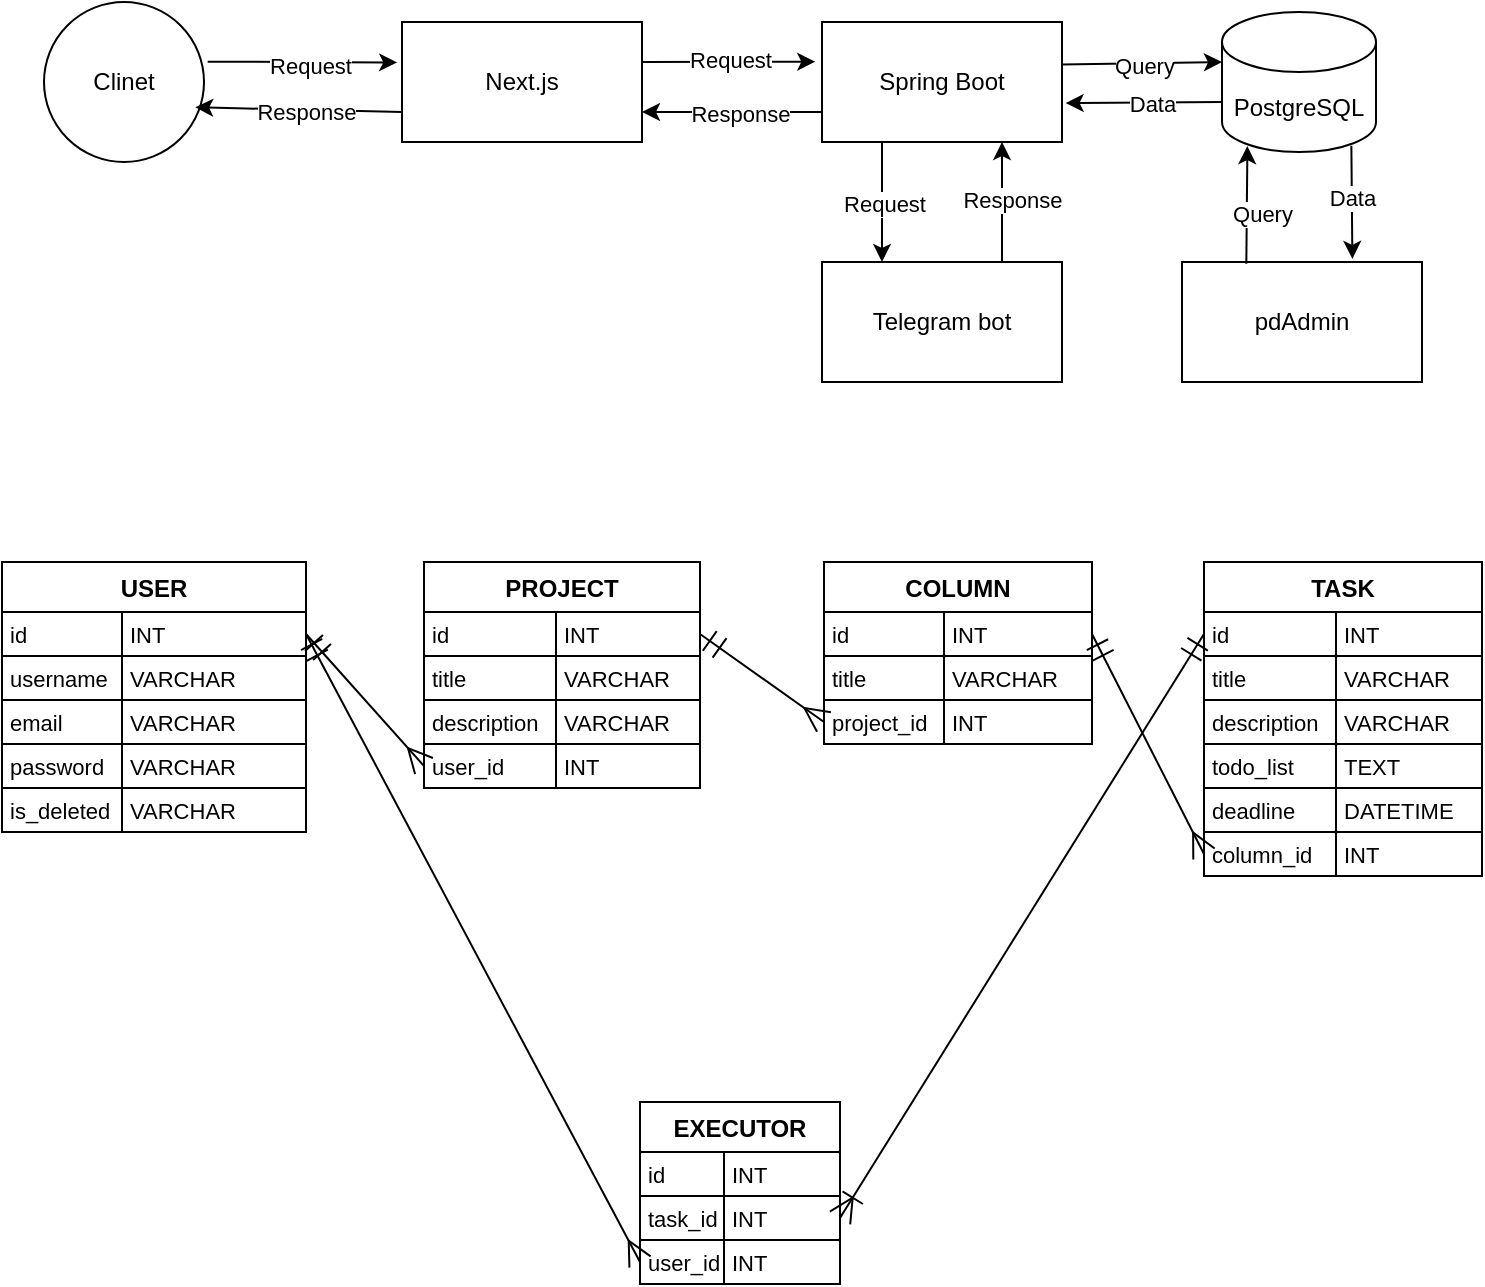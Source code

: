 <mxfile version="24.7.16">
  <diagram name="Страница — 1" id="vkxFKJKyc0zUHM9U_JR2">
    <mxGraphModel dx="162" dy="546" grid="1" gridSize="10" guides="1" tooltips="1" connect="1" arrows="1" fold="1" page="1" pageScale="1" pageWidth="827" pageHeight="1169" math="0" shadow="0">
      <root>
        <mxCell id="0" />
        <mxCell id="1" parent="0" />
        <mxCell id="Z2fzCA3-U0zMWtPHDmmj-18" value="Clinet" style="ellipse;whiteSpace=wrap;html=1;aspect=fixed;" parent="1" vertex="1">
          <mxGeometry x="881" y="40" width="80" height="80" as="geometry" />
        </mxCell>
        <mxCell id="Z2fzCA3-U0zMWtPHDmmj-19" value="Next.js" style="rounded=0;whiteSpace=wrap;html=1;" parent="1" vertex="1">
          <mxGeometry x="1060" y="50" width="120" height="60" as="geometry" />
        </mxCell>
        <mxCell id="Z2fzCA3-U0zMWtPHDmmj-20" value="Spring Boot" style="rounded=0;whiteSpace=wrap;html=1;" parent="1" vertex="1">
          <mxGeometry x="1270" y="50" width="120" height="60" as="geometry" />
        </mxCell>
        <mxCell id="Z2fzCA3-U0zMWtPHDmmj-22" value="PostgreSQL" style="shape=cylinder3;whiteSpace=wrap;html=1;boundedLbl=1;backgroundOutline=1;size=15;" parent="1" vertex="1">
          <mxGeometry x="1470" y="45" width="77" height="70" as="geometry" />
        </mxCell>
        <mxCell id="Z2fzCA3-U0zMWtPHDmmj-23" style="rounded=0;orthogonalLoop=1;jettySize=auto;html=1;exitX=1.023;exitY=0.373;exitDx=0;exitDy=0;entryX=-0.02;entryY=0.337;entryDx=0;entryDy=0;entryPerimeter=0;exitPerimeter=0;" parent="1" source="Z2fzCA3-U0zMWtPHDmmj-18" target="Z2fzCA3-U0zMWtPHDmmj-19" edge="1">
          <mxGeometry relative="1" as="geometry">
            <mxPoint x="950" y="30" as="sourcePoint" />
            <mxPoint x="1062" y="56" as="targetPoint" />
          </mxGeometry>
        </mxCell>
        <mxCell id="Z2fzCA3-U0zMWtPHDmmj-24" value="Request" style="edgeLabel;html=1;align=center;verticalAlign=middle;resizable=0;points=[];" parent="Z2fzCA3-U0zMWtPHDmmj-23" vertex="1" connectable="0">
          <mxGeometry x="-0.24" y="-2" relative="1" as="geometry">
            <mxPoint x="15" as="offset" />
          </mxGeometry>
        </mxCell>
        <mxCell id="Z2fzCA3-U0zMWtPHDmmj-25" style="rounded=0;orthogonalLoop=1;jettySize=auto;html=1;exitX=0;exitY=0.75;exitDx=0;exitDy=0;entryX=0.945;entryY=0.658;entryDx=0;entryDy=0;entryPerimeter=0;" parent="1" source="Z2fzCA3-U0zMWtPHDmmj-19" target="Z2fzCA3-U0zMWtPHDmmj-18" edge="1">
          <mxGeometry relative="1" as="geometry">
            <mxPoint x="1092" y="130" as="sourcePoint" />
            <mxPoint x="980" y="164" as="targetPoint" />
          </mxGeometry>
        </mxCell>
        <mxCell id="Z2fzCA3-U0zMWtPHDmmj-26" value="Response" style="edgeLabel;html=1;align=center;verticalAlign=middle;resizable=0;points=[];" parent="Z2fzCA3-U0zMWtPHDmmj-25" vertex="1" connectable="0">
          <mxGeometry x="0.048" y="1" relative="1" as="geometry">
            <mxPoint x="6" as="offset" />
          </mxGeometry>
        </mxCell>
        <mxCell id="Z2fzCA3-U0zMWtPHDmmj-27" value="pdAdmin" style="rounded=0;whiteSpace=wrap;html=1;" parent="1" vertex="1">
          <mxGeometry x="1450" y="170" width="120" height="60" as="geometry" />
        </mxCell>
        <mxCell id="Z2fzCA3-U0zMWtPHDmmj-28" style="rounded=0;orthogonalLoop=1;jettySize=auto;html=1;exitX=0.998;exitY=0.354;exitDx=0;exitDy=0;entryX=0;entryY=0;entryDx=0;entryDy=25;entryPerimeter=0;exitPerimeter=0;" parent="1" source="Z2fzCA3-U0zMWtPHDmmj-20" target="Z2fzCA3-U0zMWtPHDmmj-22" edge="1">
          <mxGeometry relative="1" as="geometry">
            <mxPoint x="1430" y="70" as="sourcePoint" />
            <mxPoint x="1509" y="71" as="targetPoint" />
          </mxGeometry>
        </mxCell>
        <mxCell id="Z2fzCA3-U0zMWtPHDmmj-29" value="Query" style="edgeLabel;html=1;align=center;verticalAlign=middle;resizable=0;points=[];" parent="Z2fzCA3-U0zMWtPHDmmj-28" vertex="1" connectable="0">
          <mxGeometry x="-0.134" y="-1" relative="1" as="geometry">
            <mxPoint x="6" as="offset" />
          </mxGeometry>
        </mxCell>
        <mxCell id="Z2fzCA3-U0zMWtPHDmmj-30" style="rounded=0;orthogonalLoop=1;jettySize=auto;html=1;exitX=0;exitY=0;exitDx=0;exitDy=45;exitPerimeter=0;entryX=1.015;entryY=0.676;entryDx=0;entryDy=0;entryPerimeter=0;" parent="1" source="Z2fzCA3-U0zMWtPHDmmj-22" target="Z2fzCA3-U0zMWtPHDmmj-20" edge="1">
          <mxGeometry relative="1" as="geometry">
            <mxPoint x="1497" y="90" as="sourcePoint" />
            <mxPoint x="1420" y="90" as="targetPoint" />
          </mxGeometry>
        </mxCell>
        <mxCell id="Z2fzCA3-U0zMWtPHDmmj-31" value="Data" style="edgeLabel;html=1;align=center;verticalAlign=middle;resizable=0;points=[];" parent="Z2fzCA3-U0zMWtPHDmmj-30" vertex="1" connectable="0">
          <mxGeometry x="-0.1" relative="1" as="geometry">
            <mxPoint as="offset" />
          </mxGeometry>
        </mxCell>
        <mxCell id="Z2fzCA3-U0zMWtPHDmmj-32" style="rounded=0;orthogonalLoop=1;jettySize=auto;html=1;entryX=-0.028;entryY=0.331;entryDx=0;entryDy=0;entryPerimeter=0;" parent="1" target="Z2fzCA3-U0zMWtPHDmmj-20" edge="1">
          <mxGeometry relative="1" as="geometry">
            <mxPoint x="1180" y="70" as="sourcePoint" />
            <mxPoint x="1313" y="30" as="targetPoint" />
          </mxGeometry>
        </mxCell>
        <mxCell id="Z2fzCA3-U0zMWtPHDmmj-33" value="Request" style="edgeLabel;html=1;align=center;verticalAlign=middle;resizable=0;points=[];" parent="Z2fzCA3-U0zMWtPHDmmj-32" vertex="1" connectable="0">
          <mxGeometry x="0.015" y="1" relative="1" as="geometry">
            <mxPoint as="offset" />
          </mxGeometry>
        </mxCell>
        <mxCell id="Z2fzCA3-U0zMWtPHDmmj-35" style="rounded=0;orthogonalLoop=1;jettySize=auto;html=1;exitX=0;exitY=0.75;exitDx=0;exitDy=0;entryX=1;entryY=0.75;entryDx=0;entryDy=0;" parent="1" source="Z2fzCA3-U0zMWtPHDmmj-20" target="Z2fzCA3-U0zMWtPHDmmj-19" edge="1">
          <mxGeometry relative="1" as="geometry">
            <mxPoint x="1292" y="122" as="sourcePoint" />
            <mxPoint x="1189" y="120" as="targetPoint" />
          </mxGeometry>
        </mxCell>
        <mxCell id="Z2fzCA3-U0zMWtPHDmmj-36" value="Response" style="edgeLabel;html=1;align=center;verticalAlign=middle;resizable=0;points=[];" parent="Z2fzCA3-U0zMWtPHDmmj-35" vertex="1" connectable="0">
          <mxGeometry x="0.048" y="1" relative="1" as="geometry">
            <mxPoint x="6" as="offset" />
          </mxGeometry>
        </mxCell>
        <mxCell id="Z2fzCA3-U0zMWtPHDmmj-37" style="rounded=0;orthogonalLoop=1;jettySize=auto;html=1;exitX=0.268;exitY=0.015;exitDx=0;exitDy=0;entryX=0.165;entryY=0.958;entryDx=0;entryDy=0;entryPerimeter=0;exitPerimeter=0;" parent="1" source="Z2fzCA3-U0zMWtPHDmmj-27" target="Z2fzCA3-U0zMWtPHDmmj-22" edge="1">
          <mxGeometry relative="1" as="geometry">
            <mxPoint x="1480" y="141" as="sourcePoint" />
            <mxPoint x="1560" y="140" as="targetPoint" />
          </mxGeometry>
        </mxCell>
        <mxCell id="Z2fzCA3-U0zMWtPHDmmj-38" value="Query" style="edgeLabel;html=1;align=center;verticalAlign=middle;resizable=0;points=[];" parent="Z2fzCA3-U0zMWtPHDmmj-37" vertex="1" connectable="0">
          <mxGeometry x="-0.134" y="-1" relative="1" as="geometry">
            <mxPoint x="6" as="offset" />
          </mxGeometry>
        </mxCell>
        <mxCell id="Z2fzCA3-U0zMWtPHDmmj-39" style="rounded=0;orthogonalLoop=1;jettySize=auto;html=1;exitX=0.84;exitY=0.955;exitDx=0;exitDy=0;exitPerimeter=0;entryX=0.71;entryY=-0.026;entryDx=0;entryDy=0;entryPerimeter=0;" parent="1" source="Z2fzCA3-U0zMWtPHDmmj-22" target="Z2fzCA3-U0zMWtPHDmmj-27" edge="1">
          <mxGeometry relative="1" as="geometry">
            <mxPoint x="1602" y="140" as="sourcePoint" />
            <mxPoint x="1530" y="160" as="targetPoint" />
          </mxGeometry>
        </mxCell>
        <mxCell id="Z2fzCA3-U0zMWtPHDmmj-40" value="Data" style="edgeLabel;html=1;align=center;verticalAlign=middle;resizable=0;points=[];" parent="Z2fzCA3-U0zMWtPHDmmj-39" vertex="1" connectable="0">
          <mxGeometry x="-0.1" relative="1" as="geometry">
            <mxPoint as="offset" />
          </mxGeometry>
        </mxCell>
        <mxCell id="jraofJ7God-ZCcmwj-nA-1" value="USER" style="shape=table;startSize=25;container=1;collapsible=0;childLayout=tableLayout;fixedRows=1;rowLines=1;fontStyle=1;align=center;resizeLast=1;" vertex="1" parent="1">
          <mxGeometry x="860" y="320" width="152" height="135" as="geometry" />
        </mxCell>
        <mxCell id="jraofJ7God-ZCcmwj-nA-2" style="shape=tableRow;horizontal=0;startSize=0;swimlaneHead=0;swimlaneBody=0;fillColor=none;collapsible=0;dropTarget=0;points=[[0,0.5],[1,0.5]];portConstraint=eastwest;top=0;left=0;right=0;bottom=0;" vertex="1" parent="jraofJ7God-ZCcmwj-nA-1">
          <mxGeometry y="25" width="152" height="22" as="geometry" />
        </mxCell>
        <mxCell id="jraofJ7God-ZCcmwj-nA-3" value="id" style="shape=partialRectangle;connectable=0;fillColor=none;top=0;left=0;bottom=0;right=0;align=left;spacingLeft=2;overflow=hidden;fontSize=11;" vertex="1" parent="jraofJ7God-ZCcmwj-nA-2">
          <mxGeometry width="60" height="22" as="geometry">
            <mxRectangle width="60" height="22" as="alternateBounds" />
          </mxGeometry>
        </mxCell>
        <mxCell id="jraofJ7God-ZCcmwj-nA-4" value="INT" style="shape=partialRectangle;connectable=0;fillColor=none;top=0;left=0;bottom=0;right=0;align=left;spacingLeft=2;overflow=hidden;fontSize=11;" vertex="1" parent="jraofJ7God-ZCcmwj-nA-2">
          <mxGeometry x="60" width="92" height="22" as="geometry">
            <mxRectangle width="92" height="22" as="alternateBounds" />
          </mxGeometry>
        </mxCell>
        <mxCell id="jraofJ7God-ZCcmwj-nA-5" style="shape=tableRow;horizontal=0;startSize=0;swimlaneHead=0;swimlaneBody=0;fillColor=none;collapsible=0;dropTarget=0;points=[[0,0.5],[1,0.5]];portConstraint=eastwest;top=0;left=0;right=0;bottom=0;" vertex="1" parent="jraofJ7God-ZCcmwj-nA-1">
          <mxGeometry y="47" width="152" height="22" as="geometry" />
        </mxCell>
        <mxCell id="jraofJ7God-ZCcmwj-nA-6" value="username" style="shape=partialRectangle;connectable=0;fillColor=none;top=0;left=0;bottom=0;right=0;align=left;spacingLeft=2;overflow=hidden;fontSize=11;" vertex="1" parent="jraofJ7God-ZCcmwj-nA-5">
          <mxGeometry width="60" height="22" as="geometry">
            <mxRectangle width="60" height="22" as="alternateBounds" />
          </mxGeometry>
        </mxCell>
        <mxCell id="jraofJ7God-ZCcmwj-nA-7" value="VARCHAR" style="shape=partialRectangle;connectable=0;fillColor=none;top=0;left=0;bottom=0;right=0;align=left;spacingLeft=2;overflow=hidden;fontSize=11;" vertex="1" parent="jraofJ7God-ZCcmwj-nA-5">
          <mxGeometry x="60" width="92" height="22" as="geometry">
            <mxRectangle width="92" height="22" as="alternateBounds" />
          </mxGeometry>
        </mxCell>
        <mxCell id="jraofJ7God-ZCcmwj-nA-8" style="shape=tableRow;horizontal=0;startSize=0;swimlaneHead=0;swimlaneBody=0;fillColor=none;collapsible=0;dropTarget=0;points=[[0,0.5],[1,0.5]];portConstraint=eastwest;top=0;left=0;right=0;bottom=0;" vertex="1" parent="jraofJ7God-ZCcmwj-nA-1">
          <mxGeometry y="69" width="152" height="22" as="geometry" />
        </mxCell>
        <mxCell id="jraofJ7God-ZCcmwj-nA-9" value="email" style="shape=partialRectangle;connectable=0;fillColor=none;top=0;left=0;bottom=0;right=0;align=left;spacingLeft=2;overflow=hidden;fontSize=11;" vertex="1" parent="jraofJ7God-ZCcmwj-nA-8">
          <mxGeometry width="60" height="22" as="geometry">
            <mxRectangle width="60" height="22" as="alternateBounds" />
          </mxGeometry>
        </mxCell>
        <mxCell id="jraofJ7God-ZCcmwj-nA-10" value="VARCHAR" style="shape=partialRectangle;connectable=0;fillColor=none;top=0;left=0;bottom=0;right=0;align=left;spacingLeft=2;overflow=hidden;fontSize=11;" vertex="1" parent="jraofJ7God-ZCcmwj-nA-8">
          <mxGeometry x="60" width="92" height="22" as="geometry">
            <mxRectangle width="92" height="22" as="alternateBounds" />
          </mxGeometry>
        </mxCell>
        <mxCell id="jraofJ7God-ZCcmwj-nA-11" style="shape=tableRow;horizontal=0;startSize=0;swimlaneHead=0;swimlaneBody=0;fillColor=none;collapsible=0;dropTarget=0;points=[[0,0.5],[1,0.5]];portConstraint=eastwest;top=0;left=0;right=0;bottom=0;" vertex="1" parent="jraofJ7God-ZCcmwj-nA-1">
          <mxGeometry y="91" width="152" height="22" as="geometry" />
        </mxCell>
        <mxCell id="jraofJ7God-ZCcmwj-nA-12" value="password" style="shape=partialRectangle;connectable=0;fillColor=none;top=0;left=0;bottom=0;right=0;align=left;spacingLeft=2;overflow=hidden;fontSize=11;" vertex="1" parent="jraofJ7God-ZCcmwj-nA-11">
          <mxGeometry width="60" height="22" as="geometry">
            <mxRectangle width="60" height="22" as="alternateBounds" />
          </mxGeometry>
        </mxCell>
        <mxCell id="jraofJ7God-ZCcmwj-nA-13" value="VARCHAR" style="shape=partialRectangle;connectable=0;fillColor=none;top=0;left=0;bottom=0;right=0;align=left;spacingLeft=2;overflow=hidden;fontSize=11;" vertex="1" parent="jraofJ7God-ZCcmwj-nA-11">
          <mxGeometry x="60" width="92" height="22" as="geometry">
            <mxRectangle width="92" height="22" as="alternateBounds" />
          </mxGeometry>
        </mxCell>
        <mxCell id="jraofJ7God-ZCcmwj-nA-71" style="shape=tableRow;horizontal=0;startSize=0;swimlaneHead=0;swimlaneBody=0;fillColor=none;collapsible=0;dropTarget=0;points=[[0,0.5],[1,0.5]];portConstraint=eastwest;top=0;left=0;right=0;bottom=0;" vertex="1" parent="jraofJ7God-ZCcmwj-nA-1">
          <mxGeometry y="113" width="152" height="22" as="geometry" />
        </mxCell>
        <mxCell id="jraofJ7God-ZCcmwj-nA-72" value="is_deleted" style="shape=partialRectangle;connectable=0;fillColor=none;top=0;left=0;bottom=0;right=0;align=left;spacingLeft=2;overflow=hidden;fontSize=11;" vertex="1" parent="jraofJ7God-ZCcmwj-nA-71">
          <mxGeometry width="60" height="22" as="geometry">
            <mxRectangle width="60" height="22" as="alternateBounds" />
          </mxGeometry>
        </mxCell>
        <mxCell id="jraofJ7God-ZCcmwj-nA-73" value="VARCHAR" style="shape=partialRectangle;connectable=0;fillColor=none;top=0;left=0;bottom=0;right=0;align=left;spacingLeft=2;overflow=hidden;fontSize=11;" vertex="1" parent="jraofJ7God-ZCcmwj-nA-71">
          <mxGeometry x="60" width="92" height="22" as="geometry">
            <mxRectangle width="92" height="22" as="alternateBounds" />
          </mxGeometry>
        </mxCell>
        <mxCell id="jraofJ7God-ZCcmwj-nA-14" value="PROJECT" style="shape=table;startSize=25;container=1;collapsible=0;childLayout=tableLayout;fixedRows=1;rowLines=1;fontStyle=1;align=center;resizeLast=1;" vertex="1" parent="1">
          <mxGeometry x="1071" y="320" width="138" height="113" as="geometry" />
        </mxCell>
        <mxCell id="jraofJ7God-ZCcmwj-nA-15" style="shape=tableRow;horizontal=0;startSize=0;swimlaneHead=0;swimlaneBody=0;fillColor=none;collapsible=0;dropTarget=0;points=[[0,0.5],[1,0.5]];portConstraint=eastwest;top=0;left=0;right=0;bottom=0;" vertex="1" parent="jraofJ7God-ZCcmwj-nA-14">
          <mxGeometry y="25" width="138" height="22" as="geometry" />
        </mxCell>
        <mxCell id="jraofJ7God-ZCcmwj-nA-16" value="id" style="shape=partialRectangle;connectable=0;fillColor=none;top=0;left=0;bottom=0;right=0;align=left;spacingLeft=2;overflow=hidden;fontSize=11;" vertex="1" parent="jraofJ7God-ZCcmwj-nA-15">
          <mxGeometry width="66" height="22" as="geometry">
            <mxRectangle width="66" height="22" as="alternateBounds" />
          </mxGeometry>
        </mxCell>
        <mxCell id="jraofJ7God-ZCcmwj-nA-17" value="INT" style="shape=partialRectangle;connectable=0;fillColor=none;top=0;left=0;bottom=0;right=0;align=left;spacingLeft=2;overflow=hidden;fontSize=11;" vertex="1" parent="jraofJ7God-ZCcmwj-nA-15">
          <mxGeometry x="66" width="72" height="22" as="geometry">
            <mxRectangle width="72" height="22" as="alternateBounds" />
          </mxGeometry>
        </mxCell>
        <mxCell id="jraofJ7God-ZCcmwj-nA-18" style="shape=tableRow;horizontal=0;startSize=0;swimlaneHead=0;swimlaneBody=0;fillColor=none;collapsible=0;dropTarget=0;points=[[0,0.5],[1,0.5]];portConstraint=eastwest;top=0;left=0;right=0;bottom=0;" vertex="1" parent="jraofJ7God-ZCcmwj-nA-14">
          <mxGeometry y="47" width="138" height="22" as="geometry" />
        </mxCell>
        <mxCell id="jraofJ7God-ZCcmwj-nA-19" value="title" style="shape=partialRectangle;connectable=0;fillColor=none;top=0;left=0;bottom=0;right=0;align=left;spacingLeft=2;overflow=hidden;fontSize=11;" vertex="1" parent="jraofJ7God-ZCcmwj-nA-18">
          <mxGeometry width="66" height="22" as="geometry">
            <mxRectangle width="66" height="22" as="alternateBounds" />
          </mxGeometry>
        </mxCell>
        <mxCell id="jraofJ7God-ZCcmwj-nA-20" value="VARCHAR" style="shape=partialRectangle;connectable=0;fillColor=none;top=0;left=0;bottom=0;right=0;align=left;spacingLeft=2;overflow=hidden;fontSize=11;" vertex="1" parent="jraofJ7God-ZCcmwj-nA-18">
          <mxGeometry x="66" width="72" height="22" as="geometry">
            <mxRectangle width="72" height="22" as="alternateBounds" />
          </mxGeometry>
        </mxCell>
        <mxCell id="jraofJ7God-ZCcmwj-nA-21" style="shape=tableRow;horizontal=0;startSize=0;swimlaneHead=0;swimlaneBody=0;fillColor=none;collapsible=0;dropTarget=0;points=[[0,0.5],[1,0.5]];portConstraint=eastwest;top=0;left=0;right=0;bottom=0;" vertex="1" parent="jraofJ7God-ZCcmwj-nA-14">
          <mxGeometry y="69" width="138" height="22" as="geometry" />
        </mxCell>
        <mxCell id="jraofJ7God-ZCcmwj-nA-22" value="description" style="shape=partialRectangle;connectable=0;fillColor=none;top=0;left=0;bottom=0;right=0;align=left;spacingLeft=2;overflow=hidden;fontSize=11;" vertex="1" parent="jraofJ7God-ZCcmwj-nA-21">
          <mxGeometry width="66" height="22" as="geometry">
            <mxRectangle width="66" height="22" as="alternateBounds" />
          </mxGeometry>
        </mxCell>
        <mxCell id="jraofJ7God-ZCcmwj-nA-23" value="VARCHAR" style="shape=partialRectangle;connectable=0;fillColor=none;top=0;left=0;bottom=0;right=0;align=left;spacingLeft=2;overflow=hidden;fontSize=11;" vertex="1" parent="jraofJ7God-ZCcmwj-nA-21">
          <mxGeometry x="66" width="72" height="22" as="geometry">
            <mxRectangle width="72" height="22" as="alternateBounds" />
          </mxGeometry>
        </mxCell>
        <mxCell id="jraofJ7God-ZCcmwj-nA-24" style="shape=tableRow;horizontal=0;startSize=0;swimlaneHead=0;swimlaneBody=0;fillColor=none;collapsible=0;dropTarget=0;points=[[0,0.5],[1,0.5]];portConstraint=eastwest;top=0;left=0;right=0;bottom=0;" vertex="1" parent="jraofJ7God-ZCcmwj-nA-14">
          <mxGeometry y="91" width="138" height="22" as="geometry" />
        </mxCell>
        <mxCell id="jraofJ7God-ZCcmwj-nA-25" value="user_id" style="shape=partialRectangle;connectable=0;fillColor=none;top=0;left=0;bottom=0;right=0;align=left;spacingLeft=2;overflow=hidden;fontSize=11;" vertex="1" parent="jraofJ7God-ZCcmwj-nA-24">
          <mxGeometry width="66" height="22" as="geometry">
            <mxRectangle width="66" height="22" as="alternateBounds" />
          </mxGeometry>
        </mxCell>
        <mxCell id="jraofJ7God-ZCcmwj-nA-26" value="INT" style="shape=partialRectangle;connectable=0;fillColor=none;top=0;left=0;bottom=0;right=0;align=left;spacingLeft=2;overflow=hidden;fontSize=11;" vertex="1" parent="jraofJ7God-ZCcmwj-nA-24">
          <mxGeometry x="66" width="72" height="22" as="geometry">
            <mxRectangle width="72" height="22" as="alternateBounds" />
          </mxGeometry>
        </mxCell>
        <mxCell id="jraofJ7God-ZCcmwj-nA-27" value="COLUMN" style="shape=table;startSize=25;container=1;collapsible=0;childLayout=tableLayout;fixedRows=1;rowLines=1;fontStyle=1;align=center;resizeLast=1;" vertex="1" parent="1">
          <mxGeometry x="1271" y="320" width="134" height="91" as="geometry" />
        </mxCell>
        <mxCell id="jraofJ7God-ZCcmwj-nA-28" style="shape=tableRow;horizontal=0;startSize=0;swimlaneHead=0;swimlaneBody=0;fillColor=none;collapsible=0;dropTarget=0;points=[[0,0.5],[1,0.5]];portConstraint=eastwest;top=0;left=0;right=0;bottom=0;" vertex="1" parent="jraofJ7God-ZCcmwj-nA-27">
          <mxGeometry y="25" width="134" height="22" as="geometry" />
        </mxCell>
        <mxCell id="jraofJ7God-ZCcmwj-nA-29" value="id" style="shape=partialRectangle;connectable=0;fillColor=none;top=0;left=0;bottom=0;right=0;align=left;spacingLeft=2;overflow=hidden;fontSize=11;" vertex="1" parent="jraofJ7God-ZCcmwj-nA-28">
          <mxGeometry width="60" height="22" as="geometry">
            <mxRectangle width="60" height="22" as="alternateBounds" />
          </mxGeometry>
        </mxCell>
        <mxCell id="jraofJ7God-ZCcmwj-nA-30" value="INT" style="shape=partialRectangle;connectable=0;fillColor=none;top=0;left=0;bottom=0;right=0;align=left;spacingLeft=2;overflow=hidden;fontSize=11;" vertex="1" parent="jraofJ7God-ZCcmwj-nA-28">
          <mxGeometry x="60" width="74" height="22" as="geometry">
            <mxRectangle width="74" height="22" as="alternateBounds" />
          </mxGeometry>
        </mxCell>
        <mxCell id="jraofJ7God-ZCcmwj-nA-31" style="shape=tableRow;horizontal=0;startSize=0;swimlaneHead=0;swimlaneBody=0;fillColor=none;collapsible=0;dropTarget=0;points=[[0,0.5],[1,0.5]];portConstraint=eastwest;top=0;left=0;right=0;bottom=0;" vertex="1" parent="jraofJ7God-ZCcmwj-nA-27">
          <mxGeometry y="47" width="134" height="22" as="geometry" />
        </mxCell>
        <mxCell id="jraofJ7God-ZCcmwj-nA-32" value="title" style="shape=partialRectangle;connectable=0;fillColor=none;top=0;left=0;bottom=0;right=0;align=left;spacingLeft=2;overflow=hidden;fontSize=11;" vertex="1" parent="jraofJ7God-ZCcmwj-nA-31">
          <mxGeometry width="60" height="22" as="geometry">
            <mxRectangle width="60" height="22" as="alternateBounds" />
          </mxGeometry>
        </mxCell>
        <mxCell id="jraofJ7God-ZCcmwj-nA-33" value="VARCHAR" style="shape=partialRectangle;connectable=0;fillColor=none;top=0;left=0;bottom=0;right=0;align=left;spacingLeft=2;overflow=hidden;fontSize=11;" vertex="1" parent="jraofJ7God-ZCcmwj-nA-31">
          <mxGeometry x="60" width="74" height="22" as="geometry">
            <mxRectangle width="74" height="22" as="alternateBounds" />
          </mxGeometry>
        </mxCell>
        <mxCell id="jraofJ7God-ZCcmwj-nA-34" style="shape=tableRow;horizontal=0;startSize=0;swimlaneHead=0;swimlaneBody=0;fillColor=none;collapsible=0;dropTarget=0;points=[[0,0.5],[1,0.5]];portConstraint=eastwest;top=0;left=0;right=0;bottom=0;" vertex="1" parent="jraofJ7God-ZCcmwj-nA-27">
          <mxGeometry y="69" width="134" height="22" as="geometry" />
        </mxCell>
        <mxCell id="jraofJ7God-ZCcmwj-nA-35" value="project_id" style="shape=partialRectangle;connectable=0;fillColor=none;top=0;left=0;bottom=0;right=0;align=left;spacingLeft=2;overflow=hidden;fontSize=11;" vertex="1" parent="jraofJ7God-ZCcmwj-nA-34">
          <mxGeometry width="60" height="22" as="geometry">
            <mxRectangle width="60" height="22" as="alternateBounds" />
          </mxGeometry>
        </mxCell>
        <mxCell id="jraofJ7God-ZCcmwj-nA-36" value="INT" style="shape=partialRectangle;connectable=0;fillColor=none;top=0;left=0;bottom=0;right=0;align=left;spacingLeft=2;overflow=hidden;fontSize=11;" vertex="1" parent="jraofJ7God-ZCcmwj-nA-34">
          <mxGeometry x="60" width="74" height="22" as="geometry">
            <mxRectangle width="74" height="22" as="alternateBounds" />
          </mxGeometry>
        </mxCell>
        <mxCell id="jraofJ7God-ZCcmwj-nA-37" value="TASK" style="shape=table;startSize=25;container=1;collapsible=0;childLayout=tableLayout;fixedRows=1;rowLines=1;fontStyle=1;align=center;resizeLast=1;" vertex="1" parent="1">
          <mxGeometry x="1461" y="320" width="139" height="157" as="geometry" />
        </mxCell>
        <mxCell id="jraofJ7God-ZCcmwj-nA-38" style="shape=tableRow;horizontal=0;startSize=0;swimlaneHead=0;swimlaneBody=0;fillColor=none;collapsible=0;dropTarget=0;points=[[0,0.5],[1,0.5]];portConstraint=eastwest;top=0;left=0;right=0;bottom=0;" vertex="1" parent="jraofJ7God-ZCcmwj-nA-37">
          <mxGeometry y="25" width="139" height="22" as="geometry" />
        </mxCell>
        <mxCell id="jraofJ7God-ZCcmwj-nA-39" value="id" style="shape=partialRectangle;connectable=0;fillColor=none;top=0;left=0;bottom=0;right=0;align=left;spacingLeft=2;overflow=hidden;fontSize=11;" vertex="1" parent="jraofJ7God-ZCcmwj-nA-38">
          <mxGeometry width="66" height="22" as="geometry">
            <mxRectangle width="66" height="22" as="alternateBounds" />
          </mxGeometry>
        </mxCell>
        <mxCell id="jraofJ7God-ZCcmwj-nA-40" value="INT" style="shape=partialRectangle;connectable=0;fillColor=none;top=0;left=0;bottom=0;right=0;align=left;spacingLeft=2;overflow=hidden;fontSize=11;" vertex="1" parent="jraofJ7God-ZCcmwj-nA-38">
          <mxGeometry x="66" width="73" height="22" as="geometry">
            <mxRectangle width="73" height="22" as="alternateBounds" />
          </mxGeometry>
        </mxCell>
        <mxCell id="jraofJ7God-ZCcmwj-nA-41" style="shape=tableRow;horizontal=0;startSize=0;swimlaneHead=0;swimlaneBody=0;fillColor=none;collapsible=0;dropTarget=0;points=[[0,0.5],[1,0.5]];portConstraint=eastwest;top=0;left=0;right=0;bottom=0;" vertex="1" parent="jraofJ7God-ZCcmwj-nA-37">
          <mxGeometry y="47" width="139" height="22" as="geometry" />
        </mxCell>
        <mxCell id="jraofJ7God-ZCcmwj-nA-42" value="title" style="shape=partialRectangle;connectable=0;fillColor=none;top=0;left=0;bottom=0;right=0;align=left;spacingLeft=2;overflow=hidden;fontSize=11;" vertex="1" parent="jraofJ7God-ZCcmwj-nA-41">
          <mxGeometry width="66" height="22" as="geometry">
            <mxRectangle width="66" height="22" as="alternateBounds" />
          </mxGeometry>
        </mxCell>
        <mxCell id="jraofJ7God-ZCcmwj-nA-43" value="VARCHAR" style="shape=partialRectangle;connectable=0;fillColor=none;top=0;left=0;bottom=0;right=0;align=left;spacingLeft=2;overflow=hidden;fontSize=11;" vertex="1" parent="jraofJ7God-ZCcmwj-nA-41">
          <mxGeometry x="66" width="73" height="22" as="geometry">
            <mxRectangle width="73" height="22" as="alternateBounds" />
          </mxGeometry>
        </mxCell>
        <mxCell id="jraofJ7God-ZCcmwj-nA-44" style="shape=tableRow;horizontal=0;startSize=0;swimlaneHead=0;swimlaneBody=0;fillColor=none;collapsible=0;dropTarget=0;points=[[0,0.5],[1,0.5]];portConstraint=eastwest;top=0;left=0;right=0;bottom=0;" vertex="1" parent="jraofJ7God-ZCcmwj-nA-37">
          <mxGeometry y="69" width="139" height="22" as="geometry" />
        </mxCell>
        <mxCell id="jraofJ7God-ZCcmwj-nA-45" value="description" style="shape=partialRectangle;connectable=0;fillColor=none;top=0;left=0;bottom=0;right=0;align=left;spacingLeft=2;overflow=hidden;fontSize=11;" vertex="1" parent="jraofJ7God-ZCcmwj-nA-44">
          <mxGeometry width="66" height="22" as="geometry">
            <mxRectangle width="66" height="22" as="alternateBounds" />
          </mxGeometry>
        </mxCell>
        <mxCell id="jraofJ7God-ZCcmwj-nA-46" value="VARCHAR" style="shape=partialRectangle;connectable=0;fillColor=none;top=0;left=0;bottom=0;right=0;align=left;spacingLeft=2;overflow=hidden;fontSize=11;" vertex="1" parent="jraofJ7God-ZCcmwj-nA-44">
          <mxGeometry x="66" width="73" height="22" as="geometry">
            <mxRectangle width="73" height="22" as="alternateBounds" />
          </mxGeometry>
        </mxCell>
        <mxCell id="jraofJ7God-ZCcmwj-nA-47" style="shape=tableRow;horizontal=0;startSize=0;swimlaneHead=0;swimlaneBody=0;fillColor=none;collapsible=0;dropTarget=0;points=[[0,0.5],[1,0.5]];portConstraint=eastwest;top=0;left=0;right=0;bottom=0;" vertex="1" parent="jraofJ7God-ZCcmwj-nA-37">
          <mxGeometry y="91" width="139" height="22" as="geometry" />
        </mxCell>
        <mxCell id="jraofJ7God-ZCcmwj-nA-48" value="todo_list" style="shape=partialRectangle;connectable=0;fillColor=none;top=0;left=0;bottom=0;right=0;align=left;spacingLeft=2;overflow=hidden;fontSize=11;" vertex="1" parent="jraofJ7God-ZCcmwj-nA-47">
          <mxGeometry width="66" height="22" as="geometry">
            <mxRectangle width="66" height="22" as="alternateBounds" />
          </mxGeometry>
        </mxCell>
        <mxCell id="jraofJ7God-ZCcmwj-nA-49" value="TEXT" style="shape=partialRectangle;connectable=0;fillColor=none;top=0;left=0;bottom=0;right=0;align=left;spacingLeft=2;overflow=hidden;fontSize=11;" vertex="1" parent="jraofJ7God-ZCcmwj-nA-47">
          <mxGeometry x="66" width="73" height="22" as="geometry">
            <mxRectangle width="73" height="22" as="alternateBounds" />
          </mxGeometry>
        </mxCell>
        <mxCell id="jraofJ7God-ZCcmwj-nA-50" style="shape=tableRow;horizontal=0;startSize=0;swimlaneHead=0;swimlaneBody=0;fillColor=none;collapsible=0;dropTarget=0;points=[[0,0.5],[1,0.5]];portConstraint=eastwest;top=0;left=0;right=0;bottom=0;" vertex="1" parent="jraofJ7God-ZCcmwj-nA-37">
          <mxGeometry y="113" width="139" height="22" as="geometry" />
        </mxCell>
        <mxCell id="jraofJ7God-ZCcmwj-nA-51" value="deadline" style="shape=partialRectangle;connectable=0;fillColor=none;top=0;left=0;bottom=0;right=0;align=left;spacingLeft=2;overflow=hidden;fontSize=11;" vertex="1" parent="jraofJ7God-ZCcmwj-nA-50">
          <mxGeometry width="66" height="22" as="geometry">
            <mxRectangle width="66" height="22" as="alternateBounds" />
          </mxGeometry>
        </mxCell>
        <mxCell id="jraofJ7God-ZCcmwj-nA-52" value="DATETIME" style="shape=partialRectangle;connectable=0;fillColor=none;top=0;left=0;bottom=0;right=0;align=left;spacingLeft=2;overflow=hidden;fontSize=11;" vertex="1" parent="jraofJ7God-ZCcmwj-nA-50">
          <mxGeometry x="66" width="73" height="22" as="geometry">
            <mxRectangle width="73" height="22" as="alternateBounds" />
          </mxGeometry>
        </mxCell>
        <mxCell id="jraofJ7God-ZCcmwj-nA-53" style="shape=tableRow;horizontal=0;startSize=0;swimlaneHead=0;swimlaneBody=0;fillColor=none;collapsible=0;dropTarget=0;points=[[0,0.5],[1,0.5]];portConstraint=eastwest;top=0;left=0;right=0;bottom=0;" vertex="1" parent="jraofJ7God-ZCcmwj-nA-37">
          <mxGeometry y="135" width="139" height="22" as="geometry" />
        </mxCell>
        <mxCell id="jraofJ7God-ZCcmwj-nA-54" value="column_id" style="shape=partialRectangle;connectable=0;fillColor=none;top=0;left=0;bottom=0;right=0;align=left;spacingLeft=2;overflow=hidden;fontSize=11;" vertex="1" parent="jraofJ7God-ZCcmwj-nA-53">
          <mxGeometry width="66" height="22" as="geometry">
            <mxRectangle width="66" height="22" as="alternateBounds" />
          </mxGeometry>
        </mxCell>
        <mxCell id="jraofJ7God-ZCcmwj-nA-55" value="INT" style="shape=partialRectangle;connectable=0;fillColor=none;top=0;left=0;bottom=0;right=0;align=left;spacingLeft=2;overflow=hidden;fontSize=11;" vertex="1" parent="jraofJ7God-ZCcmwj-nA-53">
          <mxGeometry x="66" width="73" height="22" as="geometry">
            <mxRectangle width="73" height="22" as="alternateBounds" />
          </mxGeometry>
        </mxCell>
        <mxCell id="jraofJ7God-ZCcmwj-nA-56" value="EXECUTOR" style="shape=table;startSize=25;container=1;collapsible=0;childLayout=tableLayout;fixedRows=1;rowLines=1;fontStyle=1;align=center;resizeLast=1;" vertex="1" parent="1">
          <mxGeometry x="1179" y="590" width="100" height="91" as="geometry" />
        </mxCell>
        <mxCell id="jraofJ7God-ZCcmwj-nA-57" style="shape=tableRow;horizontal=0;startSize=0;swimlaneHead=0;swimlaneBody=0;fillColor=none;collapsible=0;dropTarget=0;points=[[0,0.5],[1,0.5]];portConstraint=eastwest;top=0;left=0;right=0;bottom=0;" vertex="1" parent="jraofJ7God-ZCcmwj-nA-56">
          <mxGeometry y="25" width="100" height="22" as="geometry" />
        </mxCell>
        <mxCell id="jraofJ7God-ZCcmwj-nA-58" value="id" style="shape=partialRectangle;connectable=0;fillColor=none;top=0;left=0;bottom=0;right=0;align=left;spacingLeft=2;overflow=hidden;fontSize=11;" vertex="1" parent="jraofJ7God-ZCcmwj-nA-57">
          <mxGeometry width="42" height="22" as="geometry">
            <mxRectangle width="42" height="22" as="alternateBounds" />
          </mxGeometry>
        </mxCell>
        <mxCell id="jraofJ7God-ZCcmwj-nA-59" value="INT" style="shape=partialRectangle;connectable=0;fillColor=none;top=0;left=0;bottom=0;right=0;align=left;spacingLeft=2;overflow=hidden;fontSize=11;" vertex="1" parent="jraofJ7God-ZCcmwj-nA-57">
          <mxGeometry x="42" width="58" height="22" as="geometry">
            <mxRectangle width="58" height="22" as="alternateBounds" />
          </mxGeometry>
        </mxCell>
        <mxCell id="jraofJ7God-ZCcmwj-nA-60" style="shape=tableRow;horizontal=0;startSize=0;swimlaneHead=0;swimlaneBody=0;fillColor=none;collapsible=0;dropTarget=0;points=[[0,0.5],[1,0.5]];portConstraint=eastwest;top=0;left=0;right=0;bottom=0;" vertex="1" parent="jraofJ7God-ZCcmwj-nA-56">
          <mxGeometry y="47" width="100" height="22" as="geometry" />
        </mxCell>
        <mxCell id="jraofJ7God-ZCcmwj-nA-61" value="task_id" style="shape=partialRectangle;connectable=0;fillColor=none;top=0;left=0;bottom=0;right=0;align=left;spacingLeft=2;overflow=hidden;fontSize=11;" vertex="1" parent="jraofJ7God-ZCcmwj-nA-60">
          <mxGeometry width="42" height="22" as="geometry">
            <mxRectangle width="42" height="22" as="alternateBounds" />
          </mxGeometry>
        </mxCell>
        <mxCell id="jraofJ7God-ZCcmwj-nA-62" value="INT" style="shape=partialRectangle;connectable=0;fillColor=none;top=0;left=0;bottom=0;right=0;align=left;spacingLeft=2;overflow=hidden;fontSize=11;" vertex="1" parent="jraofJ7God-ZCcmwj-nA-60">
          <mxGeometry x="42" width="58" height="22" as="geometry">
            <mxRectangle width="58" height="22" as="alternateBounds" />
          </mxGeometry>
        </mxCell>
        <mxCell id="jraofJ7God-ZCcmwj-nA-63" style="shape=tableRow;horizontal=0;startSize=0;swimlaneHead=0;swimlaneBody=0;fillColor=none;collapsible=0;dropTarget=0;points=[[0,0.5],[1,0.5]];portConstraint=eastwest;top=0;left=0;right=0;bottom=0;" vertex="1" parent="jraofJ7God-ZCcmwj-nA-56">
          <mxGeometry y="69" width="100" height="22" as="geometry" />
        </mxCell>
        <mxCell id="jraofJ7God-ZCcmwj-nA-64" value="user_id" style="shape=partialRectangle;connectable=0;fillColor=none;top=0;left=0;bottom=0;right=0;align=left;spacingLeft=2;overflow=hidden;fontSize=11;" vertex="1" parent="jraofJ7God-ZCcmwj-nA-63">
          <mxGeometry width="42" height="22" as="geometry">
            <mxRectangle width="42" height="22" as="alternateBounds" />
          </mxGeometry>
        </mxCell>
        <mxCell id="jraofJ7God-ZCcmwj-nA-65" value="INT" style="shape=partialRectangle;connectable=0;fillColor=none;top=0;left=0;bottom=0;right=0;align=left;spacingLeft=2;overflow=hidden;fontSize=11;" vertex="1" parent="jraofJ7God-ZCcmwj-nA-63">
          <mxGeometry x="42" width="58" height="22" as="geometry">
            <mxRectangle width="58" height="22" as="alternateBounds" />
          </mxGeometry>
        </mxCell>
        <mxCell id="jraofJ7God-ZCcmwj-nA-66" value="" style="curved=1;startArrow=ERmandOne;startSize=10;;endArrow=ERmany;endSize=10;;exitX=1;exitY=0.5;entryX=0;entryY=0.5;rounded=0;exitDx=0;exitDy=0;entryDx=0;entryDy=0;" edge="1" parent="1" source="jraofJ7God-ZCcmwj-nA-2" target="jraofJ7God-ZCcmwj-nA-24">
          <mxGeometry relative="1" as="geometry">
            <Array as="points" />
          </mxGeometry>
        </mxCell>
        <mxCell id="jraofJ7God-ZCcmwj-nA-67" value="" style="curved=1;startArrow=ERmandOne;startSize=10;;endArrow=ERmany;endSize=10;;exitX=1;exitY=0.5;entryX=0;entryY=0.5;rounded=0;entryDx=0;entryDy=0;exitDx=0;exitDy=0;" edge="1" parent="1" source="jraofJ7God-ZCcmwj-nA-15" target="jraofJ7God-ZCcmwj-nA-34">
          <mxGeometry relative="1" as="geometry">
            <Array as="points" />
          </mxGeometry>
        </mxCell>
        <mxCell id="jraofJ7God-ZCcmwj-nA-68" value="" style="curved=1;startArrow=ERmandOne;startSize=10;;endArrow=ERmany;endSize=10;;exitX=1;exitY=0.5;entryX=0;entryY=0.5;rounded=0;exitDx=0;exitDy=0;entryDx=0;entryDy=0;" edge="1" parent="1" source="jraofJ7God-ZCcmwj-nA-28" target="jraofJ7God-ZCcmwj-nA-53">
          <mxGeometry relative="1" as="geometry">
            <Array as="points" />
          </mxGeometry>
        </mxCell>
        <mxCell id="jraofJ7God-ZCcmwj-nA-69" value="" style="curved=1;startArrow=ERmandOne;startSize=10;;endArrow=ERoneToMany;endSize=10;;exitX=0;exitY=0.5;entryX=1;entryY=0.5;rounded=0;exitDx=0;exitDy=0;entryDx=0;entryDy=0;" edge="1" parent="1" source="jraofJ7God-ZCcmwj-nA-38" target="jraofJ7God-ZCcmwj-nA-60">
          <mxGeometry relative="1" as="geometry">
            <Array as="points" />
          </mxGeometry>
        </mxCell>
        <mxCell id="jraofJ7God-ZCcmwj-nA-70" value="" style="curved=1;startArrow=ERmandOne;startSize=10;;endArrow=ERmany;endSize=10;;exitX=1;exitY=0.5;entryX=0;entryY=0.5;rounded=0;exitDx=0;exitDy=0;entryDx=0;entryDy=0;" edge="1" parent="1" source="jraofJ7God-ZCcmwj-nA-2" target="jraofJ7God-ZCcmwj-nA-63">
          <mxGeometry relative="1" as="geometry">
            <Array as="points" />
            <mxPoint x="1041" y="468" as="sourcePoint" />
            <mxPoint x="1096" y="534" as="targetPoint" />
          </mxGeometry>
        </mxCell>
        <mxCell id="jraofJ7God-ZCcmwj-nA-74" value="Telegram bot" style="rounded=0;whiteSpace=wrap;html=1;" vertex="1" parent="1">
          <mxGeometry x="1270" y="170" width="120" height="60" as="geometry" />
        </mxCell>
        <mxCell id="jraofJ7God-ZCcmwj-nA-75" style="rounded=0;orthogonalLoop=1;jettySize=auto;html=1;entryX=0.25;entryY=0;entryDx=0;entryDy=0;exitX=0.25;exitY=1;exitDx=0;exitDy=0;" edge="1" parent="1" source="Z2fzCA3-U0zMWtPHDmmj-20" target="jraofJ7God-ZCcmwj-nA-74">
          <mxGeometry relative="1" as="geometry">
            <mxPoint x="1241" y="140" as="sourcePoint" />
            <mxPoint x="1328" y="140" as="targetPoint" />
          </mxGeometry>
        </mxCell>
        <mxCell id="jraofJ7God-ZCcmwj-nA-76" value="Request" style="edgeLabel;html=1;align=center;verticalAlign=middle;resizable=0;points=[];" vertex="1" connectable="0" parent="jraofJ7God-ZCcmwj-nA-75">
          <mxGeometry x="0.015" y="1" relative="1" as="geometry">
            <mxPoint as="offset" />
          </mxGeometry>
        </mxCell>
        <mxCell id="jraofJ7God-ZCcmwj-nA-77" style="rounded=0;orthogonalLoop=1;jettySize=auto;html=1;exitX=0.75;exitY=0;exitDx=0;exitDy=0;entryX=0.75;entryY=1;entryDx=0;entryDy=0;" edge="1" parent="1" source="jraofJ7God-ZCcmwj-nA-74" target="Z2fzCA3-U0zMWtPHDmmj-20">
          <mxGeometry relative="1" as="geometry">
            <mxPoint x="1420" y="130" as="sourcePoint" />
            <mxPoint x="1330" y="130" as="targetPoint" />
          </mxGeometry>
        </mxCell>
        <mxCell id="jraofJ7God-ZCcmwj-nA-78" value="Response" style="edgeLabel;html=1;align=center;verticalAlign=middle;resizable=0;points=[];" vertex="1" connectable="0" parent="jraofJ7God-ZCcmwj-nA-77">
          <mxGeometry x="0.048" y="1" relative="1" as="geometry">
            <mxPoint x="6" as="offset" />
          </mxGeometry>
        </mxCell>
      </root>
    </mxGraphModel>
  </diagram>
</mxfile>
